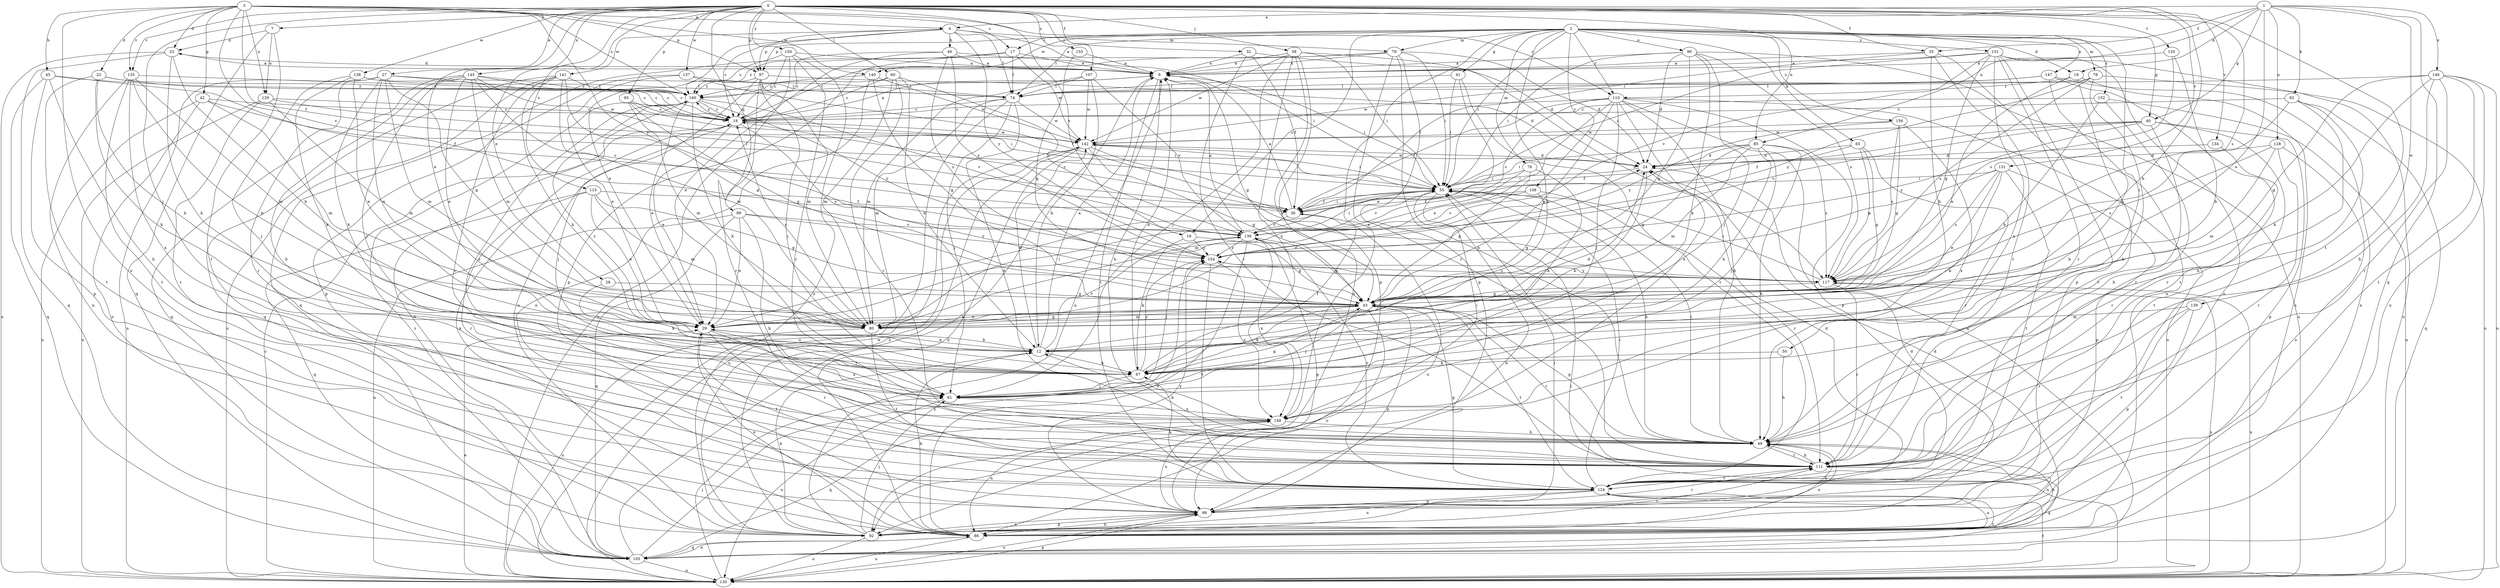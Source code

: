 strict digraph  {
0;
1;
2;
3;
4;
6;
7;
12;
16;
17;
18;
19;
22;
23;
24;
27;
28;
29;
32;
35;
36;
40;
41;
42;
43;
45;
46;
49;
50;
55;
58;
60;
61;
62;
65;
67;
74;
76;
78;
79;
80;
85;
86;
90;
92;
95;
97;
98;
99;
105;
107;
108;
110;
111;
115;
117;
120;
124;
128;
129;
130;
131;
134;
135;
136;
137;
138;
139;
140;
141;
142;
145;
146;
147;
148;
150;
151;
152;
154;
155;
156;
160;
0 -> 7  [label=b];
0 -> 12  [label=b];
0 -> 16  [label=c];
0 -> 27  [label=e];
0 -> 28  [label=e];
0 -> 29  [label=e];
0 -> 32  [label=f];
0 -> 35  [label=f];
0 -> 58  [label=j];
0 -> 60  [label=j];
0 -> 61  [label=j];
0 -> 85  [label=n];
0 -> 95  [label=p];
0 -> 97  [label=p];
0 -> 99  [label=q];
0 -> 107  [label=r];
0 -> 115  [label=s];
0 -> 117  [label=s];
0 -> 120  [label=t];
0 -> 124  [label=t];
0 -> 131  [label=v];
0 -> 134  [label=v];
0 -> 135  [label=v];
0 -> 137  [label=w];
0 -> 138  [label=w];
0 -> 145  [label=x];
0 -> 150  [label=y];
0 -> 155  [label=z];
1 -> 4  [label=a];
1 -> 19  [label=d];
1 -> 29  [label=e];
1 -> 35  [label=f];
1 -> 40  [label=g];
1 -> 62  [label=k];
1 -> 85  [label=n];
1 -> 105  [label=q];
1 -> 128  [label=u];
1 -> 139  [label=w];
1 -> 146  [label=x];
2 -> 16  [label=c];
2 -> 17  [label=c];
2 -> 19  [label=d];
2 -> 40  [label=g];
2 -> 41  [label=g];
2 -> 50  [label=i];
2 -> 55  [label=i];
2 -> 65  [label=k];
2 -> 67  [label=k];
2 -> 74  [label=l];
2 -> 76  [label=m];
2 -> 78  [label=m];
2 -> 79  [label=m];
2 -> 90  [label=o];
2 -> 97  [label=p];
2 -> 108  [label=r];
2 -> 110  [label=r];
2 -> 140  [label=w];
2 -> 147  [label=x];
2 -> 148  [label=x];
2 -> 151  [label=y];
2 -> 152  [label=y];
2 -> 156  [label=z];
3 -> 4  [label=a];
3 -> 17  [label=c];
3 -> 22  [label=d];
3 -> 23  [label=d];
3 -> 36  [label=f];
3 -> 42  [label=g];
3 -> 45  [label=h];
3 -> 92  [label=o];
3 -> 97  [label=p];
3 -> 110  [label=r];
3 -> 129  [label=u];
3 -> 135  [label=v];
3 -> 136  [label=v];
3 -> 140  [label=w];
3 -> 154  [label=y];
3 -> 160  [label=z];
4 -> 6  [label=a];
4 -> 18  [label=c];
4 -> 29  [label=e];
4 -> 46  [label=h];
4 -> 74  [label=l];
4 -> 79  [label=m];
4 -> 97  [label=p];
4 -> 141  [label=w];
4 -> 154  [label=y];
6 -> 23  [label=d];
6 -> 43  [label=g];
6 -> 49  [label=h];
6 -> 55  [label=i];
6 -> 124  [label=t];
6 -> 160  [label=z];
7 -> 23  [label=d];
7 -> 105  [label=q];
7 -> 124  [label=t];
7 -> 129  [label=u];
12 -> 6  [label=a];
12 -> 24  [label=d];
12 -> 29  [label=e];
12 -> 67  [label=k];
12 -> 136  [label=v];
12 -> 142  [label=w];
16 -> 43  [label=g];
16 -> 67  [label=k];
16 -> 154  [label=y];
17 -> 6  [label=a];
17 -> 74  [label=l];
17 -> 98  [label=p];
17 -> 105  [label=q];
17 -> 142  [label=w];
18 -> 6  [label=a];
18 -> 29  [label=e];
18 -> 55  [label=i];
18 -> 61  [label=j];
18 -> 86  [label=n];
18 -> 117  [label=s];
18 -> 142  [label=w];
18 -> 160  [label=z];
19 -> 29  [label=e];
19 -> 86  [label=n];
19 -> 110  [label=r];
19 -> 124  [label=t];
22 -> 12  [label=b];
22 -> 18  [label=c];
22 -> 67  [label=k];
22 -> 124  [label=t];
22 -> 160  [label=z];
23 -> 6  [label=a];
23 -> 12  [label=b];
23 -> 67  [label=k];
23 -> 105  [label=q];
23 -> 130  [label=u];
24 -> 55  [label=i];
24 -> 67  [label=k];
24 -> 142  [label=w];
27 -> 18  [label=c];
27 -> 29  [label=e];
27 -> 43  [label=g];
27 -> 67  [label=k];
27 -> 74  [label=l];
27 -> 80  [label=m];
27 -> 111  [label=r];
27 -> 130  [label=u];
28 -> 43  [label=g];
28 -> 67  [label=k];
29 -> 12  [label=b];
29 -> 61  [label=j];
29 -> 111  [label=r];
29 -> 124  [label=t];
29 -> 148  [label=x];
32 -> 6  [label=a];
32 -> 24  [label=d];
32 -> 36  [label=f];
32 -> 111  [label=r];
35 -> 6  [label=a];
35 -> 12  [label=b];
35 -> 36  [label=f];
35 -> 86  [label=n];
35 -> 111  [label=r];
36 -> 6  [label=a];
36 -> 18  [label=c];
36 -> 55  [label=i];
36 -> 92  [label=o];
36 -> 136  [label=v];
40 -> 36  [label=f];
40 -> 49  [label=h];
40 -> 98  [label=p];
40 -> 124  [label=t];
40 -> 136  [label=v];
40 -> 142  [label=w];
40 -> 154  [label=y];
41 -> 29  [label=e];
41 -> 55  [label=i];
41 -> 74  [label=l];
41 -> 124  [label=t];
42 -> 18  [label=c];
42 -> 55  [label=i];
42 -> 80  [label=m];
42 -> 92  [label=o];
42 -> 130  [label=u];
43 -> 29  [label=e];
43 -> 61  [label=j];
43 -> 67  [label=k];
43 -> 80  [label=m];
43 -> 92  [label=o];
43 -> 98  [label=p];
43 -> 111  [label=r];
43 -> 124  [label=t];
45 -> 36  [label=f];
45 -> 49  [label=h];
45 -> 98  [label=p];
45 -> 105  [label=q];
45 -> 160  [label=z];
46 -> 6  [label=a];
46 -> 18  [label=c];
46 -> 29  [label=e];
46 -> 55  [label=i];
46 -> 117  [label=s];
46 -> 154  [label=y];
49 -> 12  [label=b];
49 -> 43  [label=g];
49 -> 55  [label=i];
49 -> 86  [label=n];
49 -> 92  [label=o];
49 -> 111  [label=r];
50 -> 49  [label=h];
50 -> 67  [label=k];
55 -> 36  [label=f];
55 -> 49  [label=h];
55 -> 86  [label=n];
55 -> 136  [label=v];
58 -> 6  [label=a];
58 -> 55  [label=i];
58 -> 61  [label=j];
58 -> 92  [label=o];
58 -> 98  [label=p];
58 -> 117  [label=s];
58 -> 142  [label=w];
58 -> 148  [label=x];
60 -> 12  [label=b];
60 -> 18  [label=c];
60 -> 80  [label=m];
60 -> 111  [label=r];
60 -> 136  [label=v];
60 -> 160  [label=z];
61 -> 43  [label=g];
61 -> 130  [label=u];
61 -> 148  [label=x];
62 -> 18  [label=c];
62 -> 43  [label=g];
62 -> 49  [label=h];
62 -> 105  [label=q];
62 -> 111  [label=r];
65 -> 24  [label=d];
65 -> 36  [label=f];
65 -> 43  [label=g];
65 -> 111  [label=r];
65 -> 117  [label=s];
67 -> 6  [label=a];
67 -> 36  [label=f];
67 -> 61  [label=j];
67 -> 154  [label=y];
67 -> 160  [label=z];
74 -> 18  [label=c];
74 -> 49  [label=h];
74 -> 61  [label=j];
74 -> 80  [label=m];
74 -> 130  [label=u];
74 -> 142  [label=w];
76 -> 43  [label=g];
76 -> 55  [label=i];
76 -> 67  [label=k];
76 -> 80  [label=m];
78 -> 49  [label=h];
78 -> 74  [label=l];
78 -> 117  [label=s];
78 -> 130  [label=u];
78 -> 154  [label=y];
79 -> 6  [label=a];
79 -> 18  [label=c];
79 -> 24  [label=d];
79 -> 49  [label=h];
79 -> 55  [label=i];
79 -> 98  [label=p];
79 -> 111  [label=r];
79 -> 160  [label=z];
80 -> 18  [label=c];
80 -> 24  [label=d];
80 -> 43  [label=g];
80 -> 55  [label=i];
80 -> 124  [label=t];
80 -> 130  [label=u];
85 -> 24  [label=d];
85 -> 43  [label=g];
85 -> 49  [label=h];
85 -> 55  [label=i];
85 -> 61  [label=j];
85 -> 67  [label=k];
85 -> 80  [label=m];
85 -> 117  [label=s];
86 -> 12  [label=b];
86 -> 24  [label=d];
86 -> 29  [label=e];
86 -> 49  [label=h];
86 -> 55  [label=i];
86 -> 105  [label=q];
86 -> 130  [label=u];
90 -> 6  [label=a];
90 -> 24  [label=d];
90 -> 43  [label=g];
90 -> 55  [label=i];
90 -> 61  [label=j];
90 -> 67  [label=k];
90 -> 117  [label=s];
90 -> 130  [label=u];
92 -> 6  [label=a];
92 -> 12  [label=b];
92 -> 24  [label=d];
92 -> 61  [label=j];
92 -> 98  [label=p];
92 -> 111  [label=r];
92 -> 130  [label=u];
92 -> 142  [label=w];
95 -> 18  [label=c];
95 -> 43  [label=g];
95 -> 80  [label=m];
95 -> 142  [label=w];
97 -> 24  [label=d];
97 -> 61  [label=j];
97 -> 80  [label=m];
97 -> 92  [label=o];
97 -> 111  [label=r];
97 -> 160  [label=z];
98 -> 49  [label=h];
98 -> 86  [label=n];
98 -> 92  [label=o];
98 -> 111  [label=r];
98 -> 130  [label=u];
98 -> 148  [label=x];
98 -> 154  [label=y];
99 -> 29  [label=e];
99 -> 49  [label=h];
99 -> 105  [label=q];
99 -> 130  [label=u];
99 -> 136  [label=v];
99 -> 154  [label=y];
105 -> 6  [label=a];
105 -> 86  [label=n];
105 -> 124  [label=t];
105 -> 130  [label=u];
105 -> 154  [label=y];
105 -> 160  [label=z];
107 -> 12  [label=b];
107 -> 74  [label=l];
107 -> 80  [label=m];
107 -> 136  [label=v];
107 -> 142  [label=w];
108 -> 36  [label=f];
108 -> 43  [label=g];
108 -> 111  [label=r];
108 -> 136  [label=v];
110 -> 18  [label=c];
110 -> 29  [label=e];
110 -> 36  [label=f];
110 -> 43  [label=g];
110 -> 49  [label=h];
110 -> 61  [label=j];
110 -> 98  [label=p];
110 -> 105  [label=q];
110 -> 130  [label=u];
110 -> 136  [label=v];
110 -> 148  [label=x];
111 -> 49  [label=h];
111 -> 105  [label=q];
111 -> 124  [label=t];
115 -> 29  [label=e];
115 -> 36  [label=f];
115 -> 43  [label=g];
115 -> 80  [label=m];
115 -> 105  [label=q];
115 -> 111  [label=r];
117 -> 43  [label=g];
117 -> 55  [label=i];
117 -> 111  [label=r];
117 -> 130  [label=u];
117 -> 154  [label=y];
120 -> 6  [label=a];
120 -> 12  [label=b];
120 -> 117  [label=s];
124 -> 24  [label=d];
124 -> 43  [label=g];
124 -> 55  [label=i];
124 -> 67  [label=k];
124 -> 86  [label=n];
124 -> 92  [label=o];
124 -> 98  [label=p];
124 -> 136  [label=v];
128 -> 24  [label=d];
128 -> 80  [label=m];
128 -> 92  [label=o];
128 -> 111  [label=r];
128 -> 117  [label=s];
129 -> 18  [label=c];
129 -> 55  [label=i];
129 -> 80  [label=m];
129 -> 111  [label=r];
129 -> 130  [label=u];
130 -> 18  [label=c];
130 -> 29  [label=e];
130 -> 55  [label=i];
130 -> 61  [label=j];
130 -> 98  [label=p];
130 -> 117  [label=s];
130 -> 124  [label=t];
131 -> 29  [label=e];
131 -> 55  [label=i];
131 -> 67  [label=k];
131 -> 98  [label=p];
131 -> 117  [label=s];
131 -> 124  [label=t];
131 -> 154  [label=y];
134 -> 24  [label=d];
134 -> 111  [label=r];
135 -> 12  [label=b];
135 -> 80  [label=m];
135 -> 86  [label=n];
135 -> 124  [label=t];
135 -> 148  [label=x];
135 -> 160  [label=z];
136 -> 6  [label=a];
136 -> 43  [label=g];
136 -> 55  [label=i];
136 -> 61  [label=j];
136 -> 86  [label=n];
136 -> 98  [label=p];
136 -> 148  [label=x];
136 -> 154  [label=y];
137 -> 29  [label=e];
137 -> 36  [label=f];
137 -> 74  [label=l];
137 -> 98  [label=p];
138 -> 18  [label=c];
138 -> 29  [label=e];
138 -> 61  [label=j];
138 -> 67  [label=k];
138 -> 74  [label=l];
139 -> 80  [label=m];
139 -> 98  [label=p];
139 -> 111  [label=r];
139 -> 124  [label=t];
140 -> 43  [label=g];
140 -> 86  [label=n];
140 -> 142  [label=w];
140 -> 160  [label=z];
141 -> 43  [label=g];
141 -> 67  [label=k];
141 -> 80  [label=m];
141 -> 105  [label=q];
141 -> 111  [label=r];
141 -> 130  [label=u];
141 -> 160  [label=z];
142 -> 24  [label=d];
142 -> 43  [label=g];
142 -> 55  [label=i];
142 -> 86  [label=n];
142 -> 92  [label=o];
142 -> 117  [label=s];
142 -> 130  [label=u];
145 -> 18  [label=c];
145 -> 29  [label=e];
145 -> 49  [label=h];
145 -> 61  [label=j];
145 -> 80  [label=m];
145 -> 105  [label=q];
145 -> 136  [label=v];
145 -> 142  [label=w];
145 -> 160  [label=z];
146 -> 43  [label=g];
146 -> 49  [label=h];
146 -> 67  [label=k];
146 -> 74  [label=l];
146 -> 92  [label=o];
146 -> 111  [label=r];
146 -> 124  [label=t];
146 -> 130  [label=u];
147 -> 49  [label=h];
147 -> 74  [label=l];
147 -> 86  [label=n];
147 -> 124  [label=t];
147 -> 142  [label=w];
148 -> 49  [label=h];
148 -> 55  [label=i];
148 -> 86  [label=n];
148 -> 105  [label=q];
148 -> 160  [label=z];
150 -> 6  [label=a];
150 -> 18  [label=c];
150 -> 92  [label=o];
150 -> 111  [label=r];
150 -> 130  [label=u];
150 -> 160  [label=z];
151 -> 6  [label=a];
151 -> 43  [label=g];
151 -> 55  [label=i];
151 -> 92  [label=o];
151 -> 98  [label=p];
151 -> 111  [label=r];
151 -> 130  [label=u];
151 -> 136  [label=v];
151 -> 148  [label=x];
152 -> 12  [label=b];
152 -> 18  [label=c];
152 -> 111  [label=r];
152 -> 130  [label=u];
154 -> 117  [label=s];
154 -> 124  [label=t];
154 -> 148  [label=x];
155 -> 6  [label=a];
155 -> 43  [label=g];
156 -> 43  [label=g];
156 -> 117  [label=s];
156 -> 142  [label=w];
156 -> 148  [label=x];
156 -> 154  [label=y];
160 -> 18  [label=c];
160 -> 29  [label=e];
160 -> 67  [label=k];
160 -> 92  [label=o];
160 -> 136  [label=v];
160 -> 154  [label=y];
}
